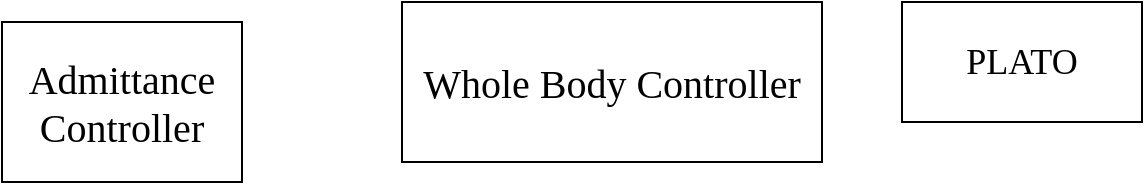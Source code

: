 <mxfile version="24.8.4">
  <diagram name="Page-1" id="pTAaIVhDZz73mrwUBNWa">
    <mxGraphModel dx="1372" dy="759" grid="1" gridSize="10" guides="1" tooltips="1" connect="1" arrows="1" fold="1" page="1" pageScale="1" pageWidth="850" pageHeight="1100" math="0" shadow="0">
      <root>
        <mxCell id="0" />
        <mxCell id="1" parent="0" />
        <mxCell id="yIZF8ngS35B89ea5OwE3-3" value="&lt;font style=&quot;font-size: 20px;&quot; face=&quot;Times New Roman&quot;&gt;Whole Body Controller&lt;/font&gt;" style="rounded=0;whiteSpace=wrap;html=1;" vertex="1" parent="1">
          <mxGeometry x="430" y="440" width="210" height="80" as="geometry" />
        </mxCell>
        <mxCell id="yIZF8ngS35B89ea5OwE3-4" value="&lt;p&gt;&lt;font style=&quot;font-size: 18px;&quot; face=&quot;Times New Roman&quot;&gt;PLATO&lt;/font&gt;&lt;/p&gt;" style="rounded=0;whiteSpace=wrap;html=1;" vertex="1" parent="1">
          <mxGeometry x="680" y="440" width="120" height="60" as="geometry" />
        </mxCell>
        <mxCell id="yIZF8ngS35B89ea5OwE3-5" value="&lt;font style=&quot;font-size: 20px;&quot; face=&quot;Times New Roman&quot;&gt;Admittance Controller&lt;/font&gt;" style="rounded=0;whiteSpace=wrap;html=1;" vertex="1" parent="1">
          <mxGeometry x="230" y="450" width="120" height="80" as="geometry" />
        </mxCell>
      </root>
    </mxGraphModel>
  </diagram>
</mxfile>
